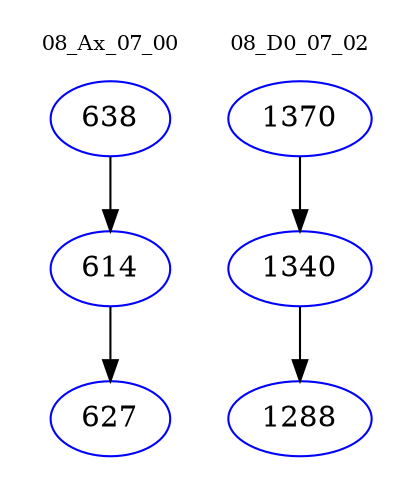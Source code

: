 digraph{
subgraph cluster_0 {
color = white
label = "08_Ax_07_00";
fontsize=10;
T0_638 [label="638", color="blue"]
T0_638 -> T0_614 [color="black"]
T0_614 [label="614", color="blue"]
T0_614 -> T0_627 [color="black"]
T0_627 [label="627", color="blue"]
}
subgraph cluster_1 {
color = white
label = "08_D0_07_02";
fontsize=10;
T1_1370 [label="1370", color="blue"]
T1_1370 -> T1_1340 [color="black"]
T1_1340 [label="1340", color="blue"]
T1_1340 -> T1_1288 [color="black"]
T1_1288 [label="1288", color="blue"]
}
}
